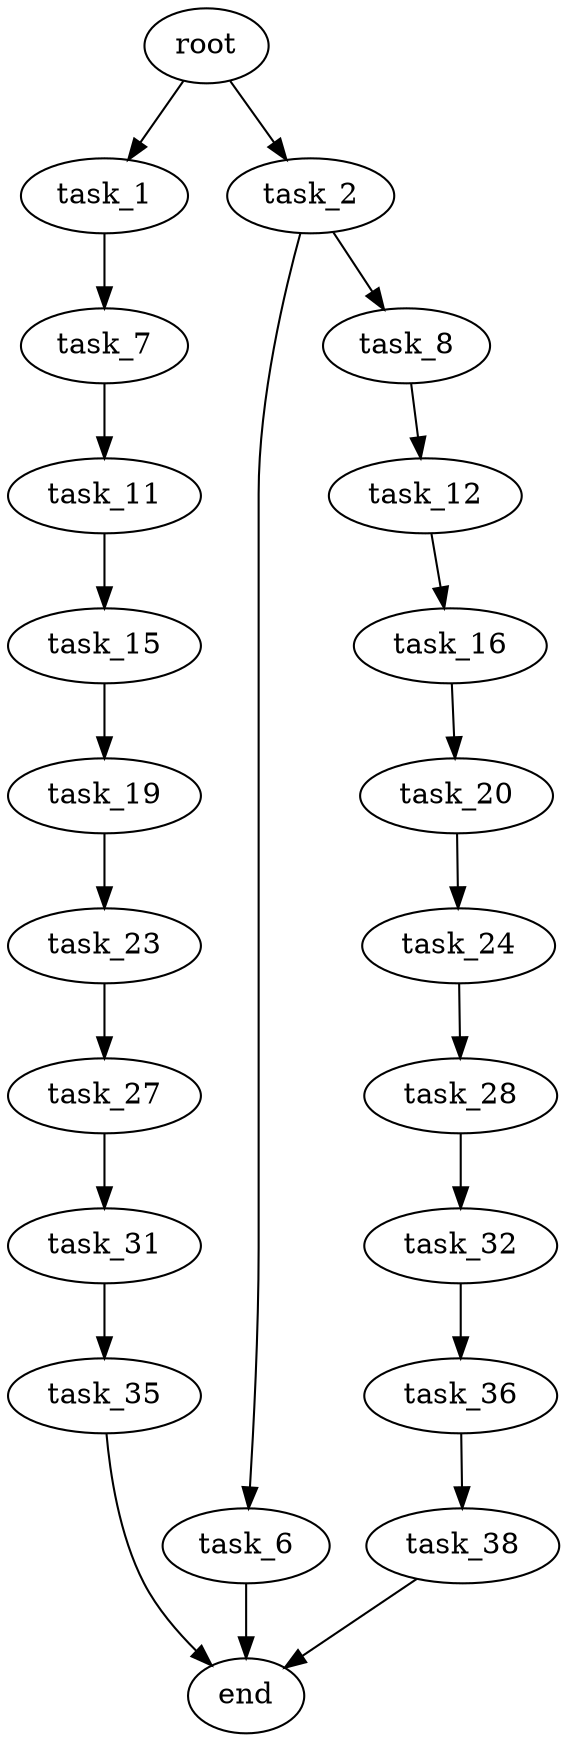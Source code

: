 digraph G {
  root [size="0.000000"];
  task_1 [size="549755813888.000000"];
  task_2 [size="1073741824000.000000"];
  task_7 [size="206710993655.000000"];
  task_6 [size="111709208628.000000"];
  task_8 [size="231928233984.000000"];
  end [size="0.000000"];
  task_11 [size="86186584241.000000"];
  task_12 [size="9907927417.000000"];
  task_15 [size="1073741824000.000000"];
  task_16 [size="30598091458.000000"];
  task_19 [size="3704498670.000000"];
  task_20 [size="8589934592.000000"];
  task_23 [size="9189077398.000000"];
  task_24 [size="179489077848.000000"];
  task_27 [size="549755813888.000000"];
  task_28 [size="25763029355.000000"];
  task_31 [size="5315546720.000000"];
  task_32 [size="27147798516.000000"];
  task_35 [size="43762271546.000000"];
  task_36 [size="231928233984.000000"];
  task_38 [size="7381570698.000000"];

  root -> task_1 [size="1.000000"];
  root -> task_2 [size="1.000000"];
  task_1 -> task_7 [size="536870912.000000"];
  task_2 -> task_6 [size="838860800.000000"];
  task_2 -> task_8 [size="838860800.000000"];
  task_7 -> task_11 [size="301989888.000000"];
  task_6 -> end [size="1.000000"];
  task_8 -> task_12 [size="301989888.000000"];
  task_11 -> task_15 [size="75497472.000000"];
  task_12 -> task_16 [size="301989888.000000"];
  task_15 -> task_19 [size="838860800.000000"];
  task_16 -> task_20 [size="536870912.000000"];
  task_19 -> task_23 [size="134217728.000000"];
  task_20 -> task_24 [size="33554432.000000"];
  task_23 -> task_27 [size="536870912.000000"];
  task_24 -> task_28 [size="134217728.000000"];
  task_27 -> task_31 [size="536870912.000000"];
  task_28 -> task_32 [size="75497472.000000"];
  task_31 -> task_35 [size="411041792.000000"];
  task_32 -> task_36 [size="75497472.000000"];
  task_35 -> end [size="1.000000"];
  task_36 -> task_38 [size="301989888.000000"];
  task_38 -> end [size="1.000000"];
}
